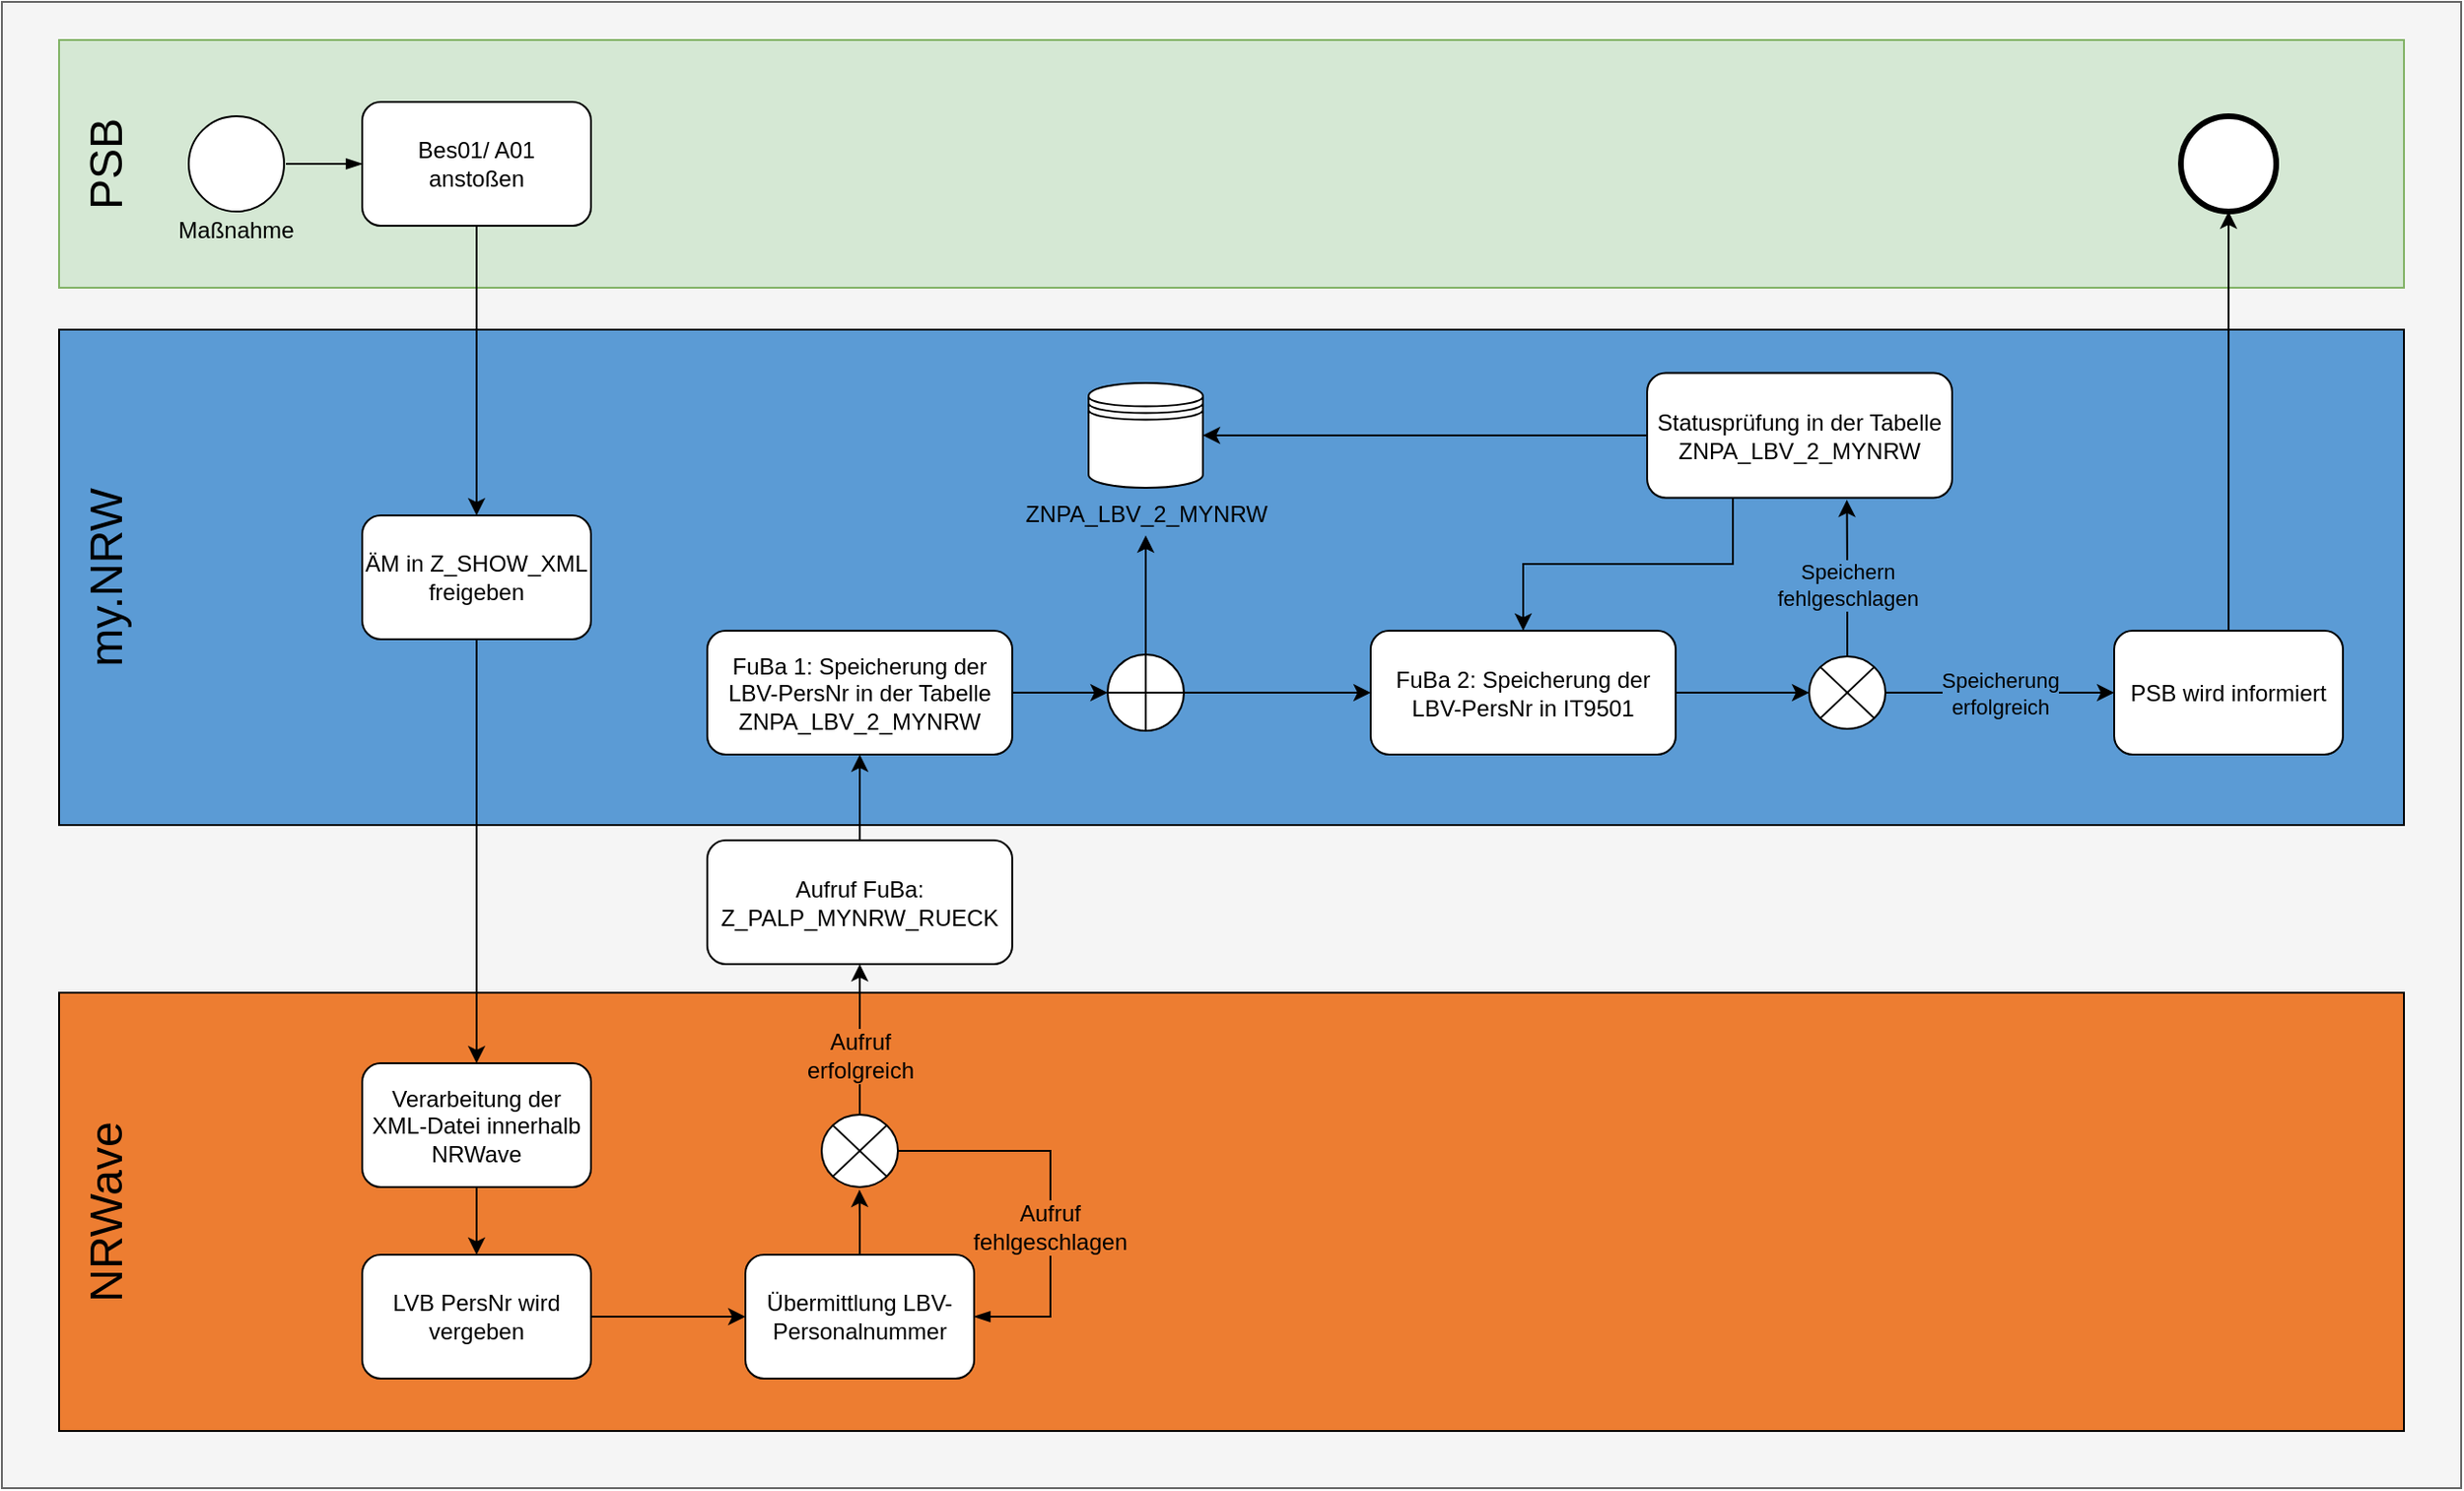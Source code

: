 <mxfile version="24.4.4" type="github">
  <diagram name="Page-1" id="2a216829-ef6e-dabb-86c1-c78162f3ba2b">
    <mxGraphModel dx="1501" dy="-274" grid="1" gridSize="10" guides="1" tooltips="1" connect="1" arrows="1" fold="1" page="1" pageScale="1" pageWidth="850" pageHeight="1100" background="none" math="0" shadow="0">
      <root>
        <mxCell id="0" />
        <mxCell id="1" parent="0" />
        <mxCell id="rfxDV2EknZkREh7y6ZBy-88" value="" style="rounded=0;whiteSpace=wrap;html=1;fillColor=#f5f5f5;fontColor=#333333;strokeColor=#666666;" vertex="1" parent="1">
          <mxGeometry y="1100" width="1290" height="780" as="geometry" />
        </mxCell>
        <mxCell id="rfxDV2EknZkREh7y6ZBy-1" value="" style="rounded=0;whiteSpace=wrap;html=1;fillColor=#5b9bd5;labelBackgroundColor=#5b9bd5;" vertex="1" parent="1">
          <mxGeometry x="30" y="1272" width="1230" height="260" as="geometry" />
        </mxCell>
        <mxCell id="rfxDV2EknZkREh7y6ZBy-3" value="" style="rounded=0;whiteSpace=wrap;html=1;fillColor=#ed7d31;" vertex="1" parent="1">
          <mxGeometry x="30" y="1620" width="1230" height="230" as="geometry" />
        </mxCell>
        <mxCell id="rfxDV2EknZkREh7y6ZBy-2" value="&lt;font style=&quot;font-size: 24px;&quot;&gt;NRWave&lt;/font&gt;" style="text;html=1;align=center;verticalAlign=middle;whiteSpace=wrap;rounded=0;rotation=-90;" vertex="1" parent="1">
          <mxGeometry x="-30" y="1720" width="170" height="30" as="geometry" />
        </mxCell>
        <mxCell id="rfxDV2EknZkREh7y6ZBy-5" value="&lt;font style=&quot;font-size: 24px;&quot;&gt;my.NRW&lt;/font&gt;" style="text;html=1;align=center;verticalAlign=middle;whiteSpace=wrap;rounded=0;rotation=-90;" vertex="1" parent="1">
          <mxGeometry x="-30" y="1387" width="170" height="30" as="geometry" />
        </mxCell>
        <mxCell id="rfxDV2EknZkREh7y6ZBy-6" value="" style="rounded=0;whiteSpace=wrap;html=1;fillColor=#d5e8d4;strokeColor=#82b366;labelBackgroundColor=#D5E8D4;" vertex="1" parent="1">
          <mxGeometry x="30" y="1120" width="1230" height="130" as="geometry" />
        </mxCell>
        <mxCell id="rfxDV2EknZkREh7y6ZBy-7" value="&lt;font style=&quot;font-size: 24px;&quot;&gt;PSB&lt;/font&gt;" style="text;html=1;align=center;verticalAlign=middle;whiteSpace=wrap;rounded=0;rotation=-90;" vertex="1" parent="1">
          <mxGeometry y="1170" width="110" height="30" as="geometry" />
        </mxCell>
        <mxCell id="rfxDV2EknZkREh7y6ZBy-8" value="" style="shape=mxgraph.bpmn.shape;html=1;verticalLabelPosition=bottom;labelBackgroundColor=#ffffff;verticalAlign=top;perimeter=ellipsePerimeter;outline=standard;symbol=general;" vertex="1" parent="1">
          <mxGeometry x="98" y="1160" width="50" height="50" as="geometry" />
        </mxCell>
        <mxCell id="rfxDV2EknZkREh7y6ZBy-13" style="edgeStyle=orthogonalEdgeStyle;rounded=0;orthogonalLoop=1;jettySize=auto;html=1;" edge="1" parent="1" source="rfxDV2EknZkREh7y6ZBy-10" target="rfxDV2EknZkREh7y6ZBy-12">
          <mxGeometry relative="1" as="geometry" />
        </mxCell>
        <mxCell id="rfxDV2EknZkREh7y6ZBy-10" value="Bes01/ A01&lt;div&gt;anstoßen&lt;/div&gt;" style="shape=ext;rounded=1;html=1;whiteSpace=wrap;" vertex="1" parent="1">
          <mxGeometry x="189" y="1152.5" width="120" height="65" as="geometry" />
        </mxCell>
        <mxCell id="rfxDV2EknZkREh7y6ZBy-11" value="" style="edgeStyle=elbowEdgeStyle;fontSize=12;html=1;endArrow=blockThin;endFill=1;rounded=0;" edge="1" parent="1">
          <mxGeometry width="160" relative="1" as="geometry">
            <mxPoint x="149" y="1185" as="sourcePoint" />
            <mxPoint x="189" y="1185" as="targetPoint" />
          </mxGeometry>
        </mxCell>
        <mxCell id="rfxDV2EknZkREh7y6ZBy-12" value="ÄM in Z_SHOW_XML freigeben" style="shape=ext;rounded=1;html=1;whiteSpace=wrap;" vertex="1" parent="1">
          <mxGeometry x="189" y="1369.5" width="120" height="65" as="geometry" />
        </mxCell>
        <mxCell id="rfxDV2EknZkREh7y6ZBy-61" style="edgeStyle=orthogonalEdgeStyle;rounded=0;orthogonalLoop=1;jettySize=auto;html=1;" edge="1" parent="1" source="rfxDV2EknZkREh7y6ZBy-14" target="rfxDV2EknZkREh7y6ZBy-60">
          <mxGeometry relative="1" as="geometry" />
        </mxCell>
        <mxCell id="rfxDV2EknZkREh7y6ZBy-14" value="Verarbeitung der XML-Datei innerhalb NRWave" style="shape=ext;rounded=1;html=1;whiteSpace=wrap;" vertex="1" parent="1">
          <mxGeometry x="189" y="1657" width="120" height="65" as="geometry" />
        </mxCell>
        <mxCell id="rfxDV2EknZkREh7y6ZBy-19" value="" style="edgeStyle=orthogonalEdgeStyle;rounded=0;orthogonalLoop=1;jettySize=auto;html=1;entryX=0.5;entryY=0;entryDx=0;entryDy=0;" edge="1" parent="1" source="rfxDV2EknZkREh7y6ZBy-12" target="rfxDV2EknZkREh7y6ZBy-14">
          <mxGeometry relative="1" as="geometry">
            <mxPoint x="249" y="1435" as="sourcePoint" />
            <mxPoint x="249" y="1570.0" as="targetPoint" />
          </mxGeometry>
        </mxCell>
        <mxCell id="rfxDV2EknZkREh7y6ZBy-28" style="edgeStyle=orthogonalEdgeStyle;rounded=0;orthogonalLoop=1;jettySize=auto;html=1;entryX=0.496;entryY=1.037;entryDx=0;entryDy=0;entryPerimeter=0;" edge="1" parent="1" source="rfxDV2EknZkREh7y6ZBy-23" target="rfxDV2EknZkREh7y6ZBy-70">
          <mxGeometry relative="1" as="geometry">
            <mxPoint x="450" y="1728" as="targetPoint" />
          </mxGeometry>
        </mxCell>
        <mxCell id="rfxDV2EknZkREh7y6ZBy-23" value="Übermittlung LBV-Personalnummer" style="shape=ext;rounded=1;html=1;whiteSpace=wrap;" vertex="1" parent="1">
          <mxGeometry x="390" y="1757.5" width="120" height="65" as="geometry" />
        </mxCell>
        <mxCell id="rfxDV2EknZkREh7y6ZBy-34" style="edgeStyle=orthogonalEdgeStyle;rounded=0;orthogonalLoop=1;jettySize=auto;html=1;entryX=0.5;entryY=1;entryDx=0;entryDy=0;exitX=0.5;exitY=0;exitDx=0;exitDy=0;exitPerimeter=0;" edge="1" parent="1" source="rfxDV2EknZkREh7y6ZBy-70" target="rfxDV2EknZkREh7y6ZBy-33">
          <mxGeometry relative="1" as="geometry">
            <mxPoint x="450" y="1678" as="sourcePoint" />
          </mxGeometry>
        </mxCell>
        <mxCell id="rfxDV2EknZkREh7y6ZBy-37" value="&lt;font style=&quot;font-size: 12px;&quot;&gt;Aufruf&lt;/font&gt;&lt;div style=&quot;font-size: 12px;&quot;&gt;&lt;font style=&quot;font-size: 12px;&quot;&gt;erfolgreich&lt;/font&gt;&lt;/div&gt;" style="edgeLabel;html=1;align=center;verticalAlign=middle;resizable=0;points=[];labelBackgroundColor=#ED7D31;" vertex="1" connectable="0" parent="rfxDV2EknZkREh7y6ZBy-34">
          <mxGeometry x="0.094" y="-2" relative="1" as="geometry">
            <mxPoint x="-2" y="12" as="offset" />
          </mxGeometry>
        </mxCell>
        <mxCell id="rfxDV2EknZkREh7y6ZBy-31" value="" style="edgeStyle=elbowEdgeStyle;fontSize=12;html=1;endArrow=blockThin;endFill=1;rounded=0;entryX=1;entryY=0.5;entryDx=0;entryDy=0;exitX=1;exitY=0.5;exitDx=0;exitDy=0;exitPerimeter=0;" edge="1" parent="1" source="rfxDV2EknZkREh7y6ZBy-70" target="rfxDV2EknZkREh7y6ZBy-23">
          <mxGeometry x="0.104" width="160" relative="1" as="geometry">
            <mxPoint x="474" y="1703" as="sourcePoint" />
            <mxPoint x="634" y="1703" as="targetPoint" />
            <Array as="points">
              <mxPoint x="550" y="1750" />
            </Array>
            <mxPoint as="offset" />
          </mxGeometry>
        </mxCell>
        <mxCell id="rfxDV2EknZkREh7y6ZBy-42" style="edgeStyle=orthogonalEdgeStyle;rounded=0;orthogonalLoop=1;jettySize=auto;html=1;entryX=0.5;entryY=1;entryDx=0;entryDy=0;" edge="1" parent="1" source="rfxDV2EknZkREh7y6ZBy-33" target="rfxDV2EknZkREh7y6ZBy-38">
          <mxGeometry relative="1" as="geometry" />
        </mxCell>
        <mxCell id="rfxDV2EknZkREh7y6ZBy-33" value="Aufruf FuBa: Z_PALP_MYNRW_RUECK" style="shape=ext;rounded=1;html=1;whiteSpace=wrap;" vertex="1" parent="1">
          <mxGeometry x="370" y="1540" width="160" height="65" as="geometry" />
        </mxCell>
        <mxCell id="rfxDV2EknZkREh7y6ZBy-80" style="edgeStyle=orthogonalEdgeStyle;rounded=0;orthogonalLoop=1;jettySize=auto;html=1;entryX=0;entryY=0.5;entryDx=0;entryDy=0;" edge="1" parent="1" source="rfxDV2EknZkREh7y6ZBy-38" target="rfxDV2EknZkREh7y6ZBy-71">
          <mxGeometry relative="1" as="geometry" />
        </mxCell>
        <mxCell id="rfxDV2EknZkREh7y6ZBy-38" value="FuBa 1: Speicherung der LBV-PersNr in der Tabelle ZNPA_LBV_2_MYNRW" style="shape=ext;rounded=1;html=1;whiteSpace=wrap;" vertex="1" parent="1">
          <mxGeometry x="370" y="1430" width="160" height="65" as="geometry" />
        </mxCell>
        <mxCell id="rfxDV2EknZkREh7y6ZBy-50" style="edgeStyle=orthogonalEdgeStyle;rounded=0;orthogonalLoop=1;jettySize=auto;html=1;entryX=0;entryY=0.5;entryDx=0;entryDy=0;entryPerimeter=0;" edge="1" parent="1" source="rfxDV2EknZkREh7y6ZBy-39" target="rfxDV2EknZkREh7y6ZBy-73">
          <mxGeometry relative="1" as="geometry">
            <mxPoint x="918" y="1462.5" as="targetPoint" />
          </mxGeometry>
        </mxCell>
        <mxCell id="rfxDV2EknZkREh7y6ZBy-39" value="FuBa 2: Speicherung der LBV-PersNr in IT9501" style="shape=ext;rounded=1;html=1;whiteSpace=wrap;" vertex="1" parent="1">
          <mxGeometry x="718" y="1430" width="160" height="65" as="geometry" />
        </mxCell>
        <mxCell id="rfxDV2EknZkREh7y6ZBy-52" style="edgeStyle=orthogonalEdgeStyle;rounded=0;orthogonalLoop=1;jettySize=auto;html=1;entryX=0.655;entryY=1.016;entryDx=0;entryDy=0;exitX=0.5;exitY=0;exitDx=0;exitDy=0;exitPerimeter=0;entryPerimeter=0;" edge="1" parent="1" source="rfxDV2EknZkREh7y6ZBy-73" target="rfxDV2EknZkREh7y6ZBy-51">
          <mxGeometry relative="1" as="geometry">
            <mxPoint x="943" y="1437.5" as="sourcePoint" />
          </mxGeometry>
        </mxCell>
        <mxCell id="rfxDV2EknZkREh7y6ZBy-53" value="Speichern&lt;div&gt;fehlgeschlagen&lt;/div&gt;" style="edgeLabel;html=1;align=center;verticalAlign=middle;resizable=0;points=[];labelBackgroundColor=#5B9BD5;" vertex="1" connectable="0" parent="rfxDV2EknZkREh7y6ZBy-52">
          <mxGeometry x="-0.078" relative="1" as="geometry">
            <mxPoint as="offset" />
          </mxGeometry>
        </mxCell>
        <mxCell id="rfxDV2EknZkREh7y6ZBy-57" style="edgeStyle=orthogonalEdgeStyle;rounded=0;orthogonalLoop=1;jettySize=auto;html=1;exitX=0;exitY=0.5;exitDx=0;exitDy=0;entryX=1;entryY=0.5;entryDx=0;entryDy=0;" edge="1" parent="1" source="rfxDV2EknZkREh7y6ZBy-51" target="rfxDV2EknZkREh7y6ZBy-41">
          <mxGeometry relative="1" as="geometry">
            <mxPoint x="760" y="1327.5" as="targetPoint" />
          </mxGeometry>
        </mxCell>
        <mxCell id="rfxDV2EknZkREh7y6ZBy-75" style="edgeStyle=orthogonalEdgeStyle;rounded=0;orthogonalLoop=1;jettySize=auto;html=1;entryX=0.5;entryY=0;entryDx=0;entryDy=0;" edge="1" parent="1" source="rfxDV2EknZkREh7y6ZBy-51" target="rfxDV2EknZkREh7y6ZBy-39">
          <mxGeometry relative="1" as="geometry">
            <Array as="points">
              <mxPoint x="908" y="1395" />
              <mxPoint x="798" y="1395" />
            </Array>
          </mxGeometry>
        </mxCell>
        <mxCell id="rfxDV2EknZkREh7y6ZBy-51" value="Statusprüfung in der Tabelle ZNPA_LBV_2_MYNRW" style="shape=ext;rounded=1;html=1;whiteSpace=wrap;" vertex="1" parent="1">
          <mxGeometry x="863" y="1294.75" width="160" height="65.5" as="geometry" />
        </mxCell>
        <mxCell id="rfxDV2EknZkREh7y6ZBy-62" style="edgeStyle=orthogonalEdgeStyle;rounded=0;orthogonalLoop=1;jettySize=auto;html=1;entryX=0;entryY=0.5;entryDx=0;entryDy=0;" edge="1" parent="1" source="rfxDV2EknZkREh7y6ZBy-60" target="rfxDV2EknZkREh7y6ZBy-23">
          <mxGeometry relative="1" as="geometry" />
        </mxCell>
        <mxCell id="rfxDV2EknZkREh7y6ZBy-60" value="LVB PersNr wird vergeben" style="shape=ext;rounded=1;html=1;whiteSpace=wrap;" vertex="1" parent="1">
          <mxGeometry x="189" y="1757.5" width="120" height="65" as="geometry" />
        </mxCell>
        <mxCell id="rfxDV2EknZkREh7y6ZBy-64" value="PSB wird informiert" style="shape=ext;rounded=1;html=1;whiteSpace=wrap;" vertex="1" parent="1">
          <mxGeometry x="1108" y="1430" width="120" height="65" as="geometry" />
        </mxCell>
        <mxCell id="rfxDV2EknZkREh7y6ZBy-70" value="" style="verticalLabelPosition=bottom;verticalAlign=top;html=1;shape=mxgraph.flowchart.or;" vertex="1" parent="1">
          <mxGeometry x="430" y="1684" width="40" height="38" as="geometry" />
        </mxCell>
        <mxCell id="rfxDV2EknZkREh7y6ZBy-81" style="edgeStyle=orthogonalEdgeStyle;rounded=0;orthogonalLoop=1;jettySize=auto;html=1;entryX=0;entryY=0.5;entryDx=0;entryDy=0;" edge="1" parent="1" source="rfxDV2EknZkREh7y6ZBy-71" target="rfxDV2EknZkREh7y6ZBy-39">
          <mxGeometry relative="1" as="geometry" />
        </mxCell>
        <mxCell id="rfxDV2EknZkREh7y6ZBy-71" value="" style="shape=orEllipse;perimeter=ellipsePerimeter;whiteSpace=wrap;html=1;backgroundOutline=1;" vertex="1" parent="1">
          <mxGeometry x="580" y="1442.5" width="40" height="40" as="geometry" />
        </mxCell>
        <mxCell id="rfxDV2EknZkREh7y6ZBy-90" style="edgeStyle=orthogonalEdgeStyle;rounded=0;orthogonalLoop=1;jettySize=auto;html=1;entryX=0;entryY=0.5;entryDx=0;entryDy=0;" edge="1" parent="1" source="rfxDV2EknZkREh7y6ZBy-73" target="rfxDV2EknZkREh7y6ZBy-64">
          <mxGeometry relative="1" as="geometry" />
        </mxCell>
        <mxCell id="rfxDV2EknZkREh7y6ZBy-91" value="Speicherung&lt;div&gt;erfolgreich&lt;/div&gt;" style="edgeLabel;html=1;align=center;verticalAlign=middle;resizable=0;points=[];labelBackgroundColor=#5B9BD5;" vertex="1" connectable="0" parent="rfxDV2EknZkREh7y6ZBy-90">
          <mxGeometry x="-0.002" relative="1" as="geometry">
            <mxPoint as="offset" />
          </mxGeometry>
        </mxCell>
        <mxCell id="rfxDV2EknZkREh7y6ZBy-73" value="" style="verticalLabelPosition=bottom;verticalAlign=top;html=1;shape=mxgraph.flowchart.or;" vertex="1" parent="1">
          <mxGeometry x="948" y="1443.5" width="40" height="38" as="geometry" />
        </mxCell>
        <mxCell id="rfxDV2EknZkREh7y6ZBy-82" style="edgeStyle=orthogonalEdgeStyle;rounded=0;orthogonalLoop=1;jettySize=auto;html=1;" edge="1" parent="1" source="rfxDV2EknZkREh7y6ZBy-71">
          <mxGeometry relative="1" as="geometry">
            <mxPoint x="600" y="1380" as="targetPoint" />
          </mxGeometry>
        </mxCell>
        <mxCell id="rfxDV2EknZkREh7y6ZBy-77" value="" style="points=[[0.145,0.145,0],[0.5,0,0],[0.855,0.145,0],[1,0.5,0],[0.855,0.855,0],[0.5,1,0],[0.145,0.855,0],[0,0.5,0]];shape=mxgraph.bpmn.event;html=1;verticalLabelPosition=bottom;labelBackgroundColor=#ffffff;verticalAlign=top;align=center;perimeter=ellipsePerimeter;outlineConnect=0;aspect=fixed;outline=end;symbol=terminate2;" vertex="1" parent="1">
          <mxGeometry x="1143" y="1160" width="50" height="50" as="geometry" />
        </mxCell>
        <mxCell id="rfxDV2EknZkREh7y6ZBy-78" style="edgeStyle=orthogonalEdgeStyle;rounded=0;orthogonalLoop=1;jettySize=auto;html=1;entryX=0.5;entryY=1;entryDx=0;entryDy=0;entryPerimeter=0;" edge="1" parent="1" source="rfxDV2EknZkREh7y6ZBy-64" target="rfxDV2EknZkREh7y6ZBy-77">
          <mxGeometry relative="1" as="geometry" />
        </mxCell>
        <mxCell id="rfxDV2EknZkREh7y6ZBy-41" value="ZNPA_LBV_2_MYNRW" style="shape=datastore;html=1;labelPosition=center;verticalLabelPosition=bottom;align=center;verticalAlign=top;" vertex="1" parent="1">
          <mxGeometry x="570" y="1300" width="60" height="55" as="geometry" />
        </mxCell>
        <mxCell id="rfxDV2EknZkREh7y6ZBy-93" value="Aufruf&lt;div&gt;fehlgeschlagen&lt;/div&gt;" style="text;html=1;align=center;verticalAlign=middle;whiteSpace=wrap;rounded=0;labelBackgroundColor=#ED7D31;" vertex="1" parent="1">
          <mxGeometry x="510" y="1727.5" width="80" height="30" as="geometry" />
        </mxCell>
        <mxCell id="rfxDV2EknZkREh7y6ZBy-94" value="Maßnahme" style="text;html=1;align=center;verticalAlign=middle;whiteSpace=wrap;rounded=0;" vertex="1" parent="1">
          <mxGeometry x="93" y="1210" width="60" height="20" as="geometry" />
        </mxCell>
      </root>
    </mxGraphModel>
  </diagram>
</mxfile>
